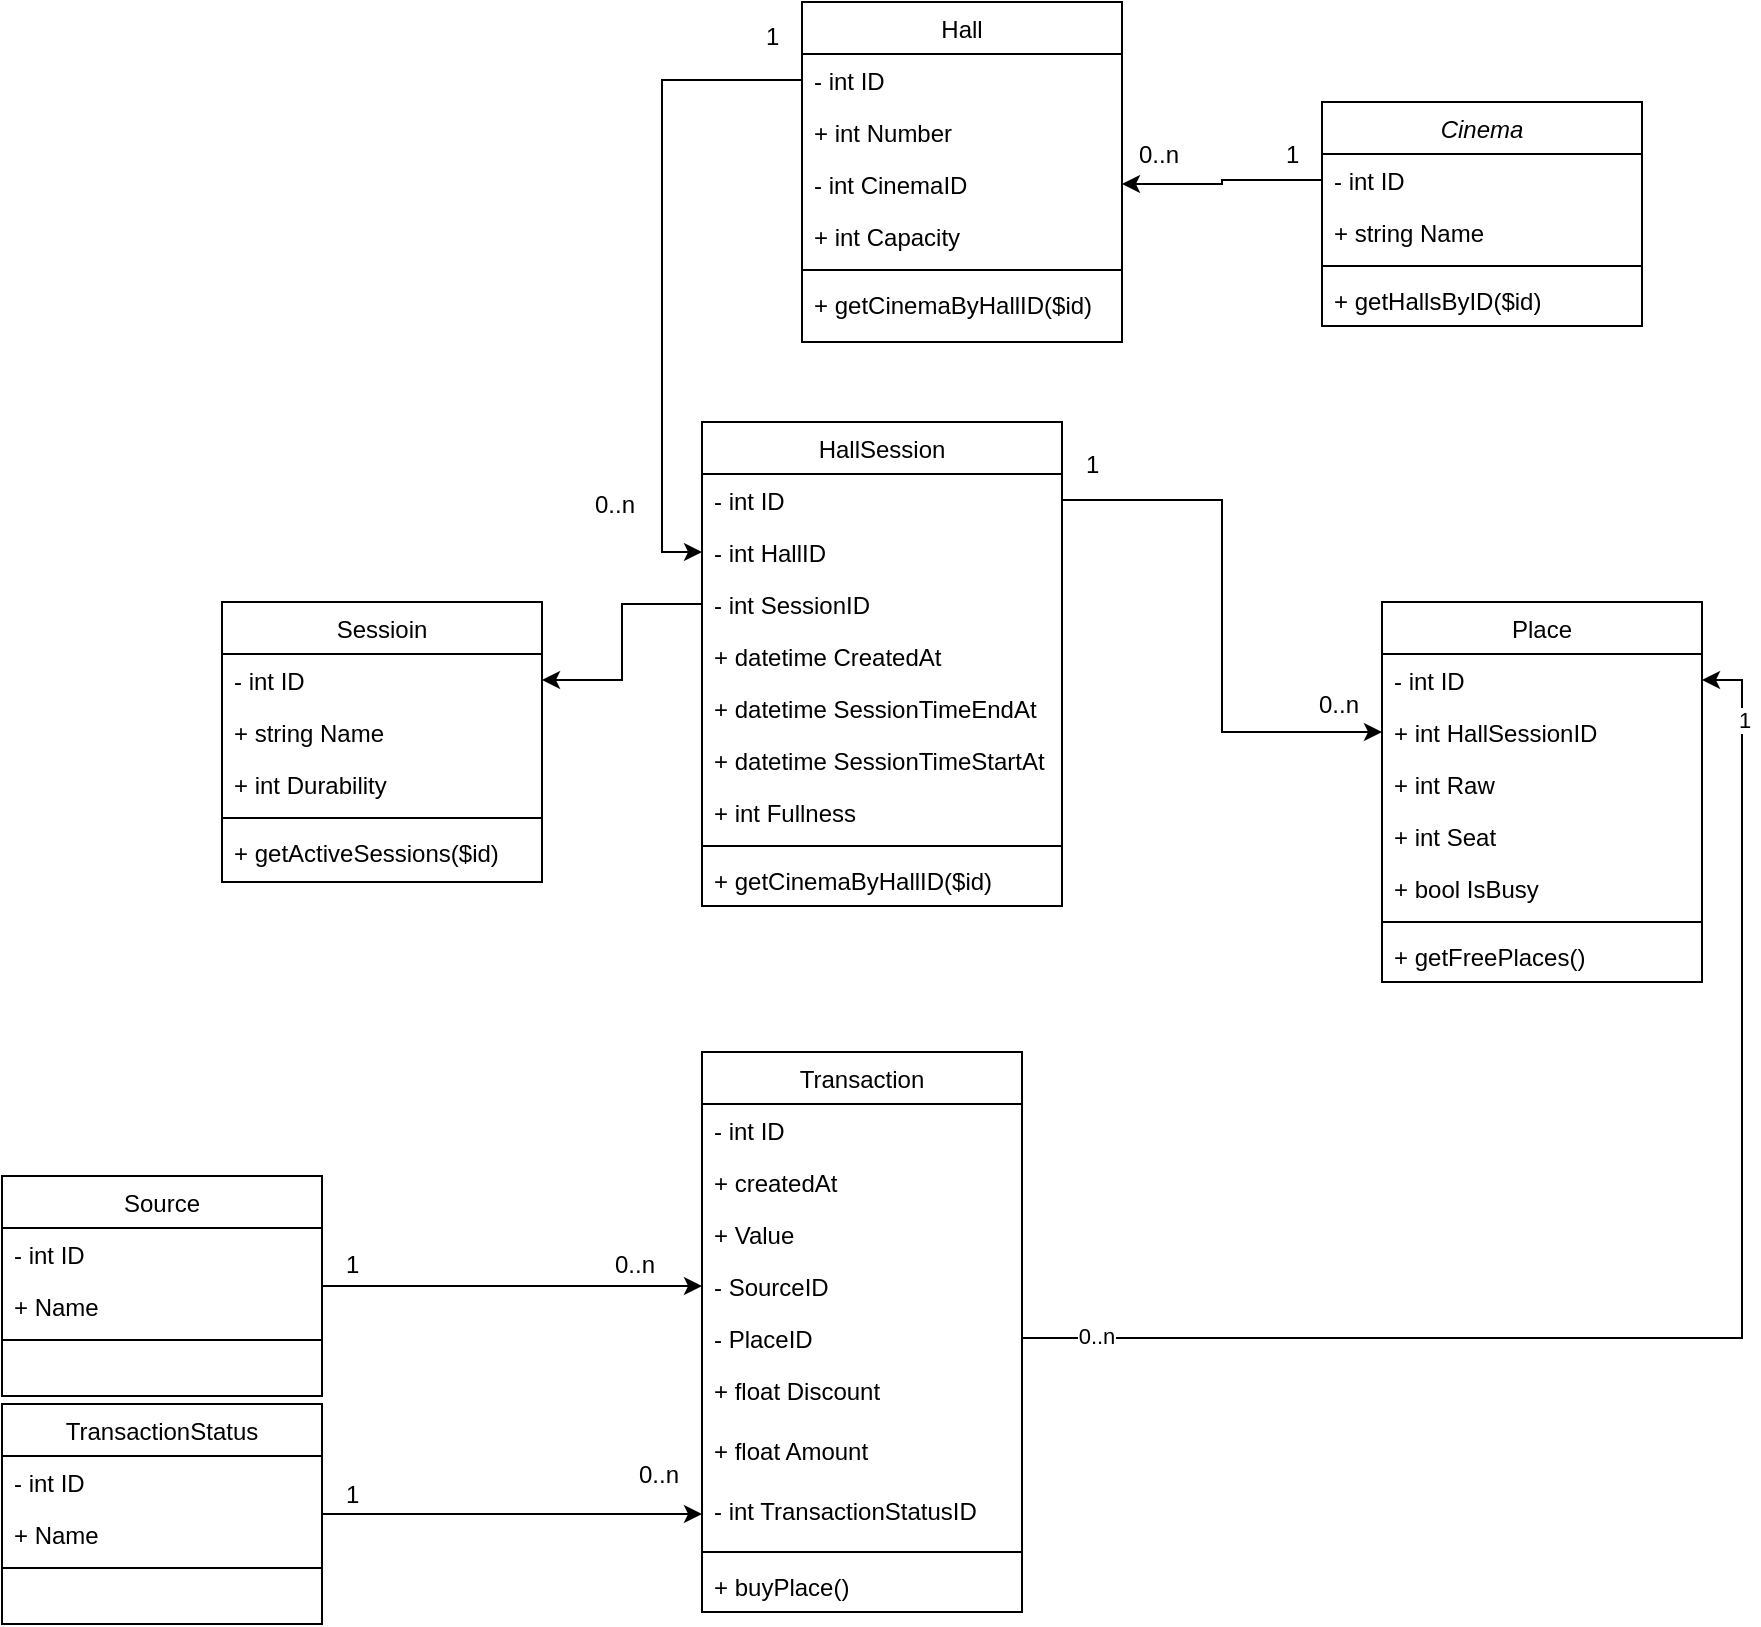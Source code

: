 <mxfile version="21.6.8" type="device">
  <diagram id="C5RBs43oDa-KdzZeNtuy" name="Page-1">
    <mxGraphModel dx="1572" dy="1040" grid="1" gridSize="10" guides="1" tooltips="1" connect="1" arrows="1" fold="1" page="1" pageScale="1" pageWidth="827" pageHeight="1169" math="0" shadow="0">
      <root>
        <mxCell id="WIyWlLk6GJQsqaUBKTNV-0" />
        <mxCell id="WIyWlLk6GJQsqaUBKTNV-1" parent="WIyWlLk6GJQsqaUBKTNV-0" />
        <mxCell id="zkfFHV4jXpPFQw0GAbJ--0" value="Сinema" style="swimlane;fontStyle=2;align=center;verticalAlign=top;childLayout=stackLayout;horizontal=1;startSize=26;horizontalStack=0;resizeParent=1;resizeLast=0;collapsible=1;marginBottom=0;rounded=0;shadow=0;strokeWidth=1;" parent="WIyWlLk6GJQsqaUBKTNV-1" vertex="1">
          <mxGeometry x="850" y="110" width="160" height="112" as="geometry">
            <mxRectangle x="230" y="140" width="160" height="26" as="alternateBounds" />
          </mxGeometry>
        </mxCell>
        <mxCell id="zkfFHV4jXpPFQw0GAbJ--1" value="- int ID" style="text;align=left;verticalAlign=top;spacingLeft=4;spacingRight=4;overflow=hidden;rotatable=0;points=[[0,0.5],[1,0.5]];portConstraint=eastwest;" parent="zkfFHV4jXpPFQw0GAbJ--0" vertex="1">
          <mxGeometry y="26" width="160" height="26" as="geometry" />
        </mxCell>
        <mxCell id="zkfFHV4jXpPFQw0GAbJ--2" value="+ string Name" style="text;align=left;verticalAlign=top;spacingLeft=4;spacingRight=4;overflow=hidden;rotatable=0;points=[[0,0.5],[1,0.5]];portConstraint=eastwest;rounded=0;shadow=0;html=0;" parent="zkfFHV4jXpPFQw0GAbJ--0" vertex="1">
          <mxGeometry y="52" width="160" height="26" as="geometry" />
        </mxCell>
        <mxCell id="zkfFHV4jXpPFQw0GAbJ--4" value="" style="line;html=1;strokeWidth=1;align=left;verticalAlign=middle;spacingTop=-1;spacingLeft=3;spacingRight=3;rotatable=0;labelPosition=right;points=[];portConstraint=eastwest;" parent="zkfFHV4jXpPFQw0GAbJ--0" vertex="1">
          <mxGeometry y="78" width="160" height="8" as="geometry" />
        </mxCell>
        <mxCell id="zkfFHV4jXpPFQw0GAbJ--5" value="+ getHallsByID($id)" style="text;align=left;verticalAlign=top;spacingLeft=4;spacingRight=4;overflow=hidden;rotatable=0;points=[[0,0.5],[1,0.5]];portConstraint=eastwest;" parent="zkfFHV4jXpPFQw0GAbJ--0" vertex="1">
          <mxGeometry y="86" width="160" height="26" as="geometry" />
        </mxCell>
        <mxCell id="zkfFHV4jXpPFQw0GAbJ--13" value="Sessioin" style="swimlane;fontStyle=0;align=center;verticalAlign=top;childLayout=stackLayout;horizontal=1;startSize=26;horizontalStack=0;resizeParent=1;resizeLast=0;collapsible=1;marginBottom=0;rounded=0;shadow=0;strokeWidth=1;" parent="WIyWlLk6GJQsqaUBKTNV-1" vertex="1">
          <mxGeometry x="300" y="360" width="160" height="140" as="geometry">
            <mxRectangle x="340" y="380" width="170" height="26" as="alternateBounds" />
          </mxGeometry>
        </mxCell>
        <mxCell id="zkfFHV4jXpPFQw0GAbJ--14" value="- int ID" style="text;align=left;verticalAlign=top;spacingLeft=4;spacingRight=4;overflow=hidden;rotatable=0;points=[[0,0.5],[1,0.5]];portConstraint=eastwest;" parent="zkfFHV4jXpPFQw0GAbJ--13" vertex="1">
          <mxGeometry y="26" width="160" height="26" as="geometry" />
        </mxCell>
        <mxCell id="HJXliaOZWuN8MHhzhVRZ-0" value="+ string Name" style="text;align=left;verticalAlign=top;spacingLeft=4;spacingRight=4;overflow=hidden;rotatable=0;points=[[0,0.5],[1,0.5]];portConstraint=eastwest;" parent="zkfFHV4jXpPFQw0GAbJ--13" vertex="1">
          <mxGeometry y="52" width="160" height="26" as="geometry" />
        </mxCell>
        <mxCell id="HJXliaOZWuN8MHhzhVRZ-1" value="+ int Durability" style="text;align=left;verticalAlign=top;spacingLeft=4;spacingRight=4;overflow=hidden;rotatable=0;points=[[0,0.5],[1,0.5]];portConstraint=eastwest;" parent="zkfFHV4jXpPFQw0GAbJ--13" vertex="1">
          <mxGeometry y="78" width="160" height="26" as="geometry" />
        </mxCell>
        <mxCell id="zkfFHV4jXpPFQw0GAbJ--15" value="" style="line;html=1;strokeWidth=1;align=left;verticalAlign=middle;spacingTop=-1;spacingLeft=3;spacingRight=3;rotatable=0;labelPosition=right;points=[];portConstraint=eastwest;" parent="zkfFHV4jXpPFQw0GAbJ--13" vertex="1">
          <mxGeometry y="104" width="160" height="8" as="geometry" />
        </mxCell>
        <mxCell id="HJXliaOZWuN8MHhzhVRZ-2" value="+ getActiveSessions($id)" style="text;align=left;verticalAlign=top;spacingLeft=4;spacingRight=4;overflow=hidden;rotatable=0;points=[[0,0.5],[1,0.5]];portConstraint=eastwest;" parent="zkfFHV4jXpPFQw0GAbJ--13" vertex="1">
          <mxGeometry y="112" width="160" height="26" as="geometry" />
        </mxCell>
        <mxCell id="zkfFHV4jXpPFQw0GAbJ--17" value="Hall" style="swimlane;fontStyle=0;align=center;verticalAlign=top;childLayout=stackLayout;horizontal=1;startSize=26;horizontalStack=0;resizeParent=1;resizeLast=0;collapsible=1;marginBottom=0;rounded=0;shadow=0;strokeWidth=1;" parent="WIyWlLk6GJQsqaUBKTNV-1" vertex="1">
          <mxGeometry x="590" y="60" width="160" height="170" as="geometry">
            <mxRectangle x="550" y="140" width="160" height="26" as="alternateBounds" />
          </mxGeometry>
        </mxCell>
        <mxCell id="zkfFHV4jXpPFQw0GAbJ--18" value="- int ID" style="text;align=left;verticalAlign=top;spacingLeft=4;spacingRight=4;overflow=hidden;rotatable=0;points=[[0,0.5],[1,0.5]];portConstraint=eastwest;" parent="zkfFHV4jXpPFQw0GAbJ--17" vertex="1">
          <mxGeometry y="26" width="160" height="26" as="geometry" />
        </mxCell>
        <mxCell id="zkfFHV4jXpPFQw0GAbJ--19" value="+ int Number" style="text;align=left;verticalAlign=top;spacingLeft=4;spacingRight=4;overflow=hidden;rotatable=0;points=[[0,0.5],[1,0.5]];portConstraint=eastwest;rounded=0;shadow=0;html=0;" parent="zkfFHV4jXpPFQw0GAbJ--17" vertex="1">
          <mxGeometry y="52" width="160" height="26" as="geometry" />
        </mxCell>
        <mxCell id="zkfFHV4jXpPFQw0GAbJ--20" value="- int CinemaID" style="text;align=left;verticalAlign=top;spacingLeft=4;spacingRight=4;overflow=hidden;rotatable=0;points=[[0,0.5],[1,0.5]];portConstraint=eastwest;rounded=0;shadow=0;html=0;" parent="zkfFHV4jXpPFQw0GAbJ--17" vertex="1">
          <mxGeometry y="78" width="160" height="26" as="geometry" />
        </mxCell>
        <mxCell id="HJXliaOZWuN8MHhzhVRZ-3" value="+ int Сapacity" style="text;align=left;verticalAlign=top;spacingLeft=4;spacingRight=4;overflow=hidden;rotatable=0;points=[[0,0.5],[1,0.5]];portConstraint=eastwest;rounded=0;shadow=0;html=0;" parent="zkfFHV4jXpPFQw0GAbJ--17" vertex="1">
          <mxGeometry y="104" width="160" height="26" as="geometry" />
        </mxCell>
        <mxCell id="zkfFHV4jXpPFQw0GAbJ--23" value="" style="line;html=1;strokeWidth=1;align=left;verticalAlign=middle;spacingTop=-1;spacingLeft=3;spacingRight=3;rotatable=0;labelPosition=right;points=[];portConstraint=eastwest;" parent="zkfFHV4jXpPFQw0GAbJ--17" vertex="1">
          <mxGeometry y="130" width="160" height="8" as="geometry" />
        </mxCell>
        <mxCell id="zkfFHV4jXpPFQw0GAbJ--24" value="+ getCinemaByHallID($id)" style="text;align=left;verticalAlign=top;spacingLeft=4;spacingRight=4;overflow=hidden;rotatable=0;points=[[0,0.5],[1,0.5]];portConstraint=eastwest;" parent="zkfFHV4jXpPFQw0GAbJ--17" vertex="1">
          <mxGeometry y="138" width="160" height="26" as="geometry" />
        </mxCell>
        <mxCell id="HJXliaOZWuN8MHhzhVRZ-4" value="Transaction" style="swimlane;fontStyle=0;align=center;verticalAlign=top;childLayout=stackLayout;horizontal=1;startSize=26;horizontalStack=0;resizeParent=1;resizeLast=0;collapsible=1;marginBottom=0;rounded=0;shadow=0;strokeWidth=1;" parent="WIyWlLk6GJQsqaUBKTNV-1" vertex="1">
          <mxGeometry x="540" y="585" width="160" height="280" as="geometry">
            <mxRectangle x="340" y="380" width="170" height="26" as="alternateBounds" />
          </mxGeometry>
        </mxCell>
        <mxCell id="HJXliaOZWuN8MHhzhVRZ-5" value="- int ID" style="text;align=left;verticalAlign=top;spacingLeft=4;spacingRight=4;overflow=hidden;rotatable=0;points=[[0,0.5],[1,0.5]];portConstraint=eastwest;" parent="HJXliaOZWuN8MHhzhVRZ-4" vertex="1">
          <mxGeometry y="26" width="160" height="26" as="geometry" />
        </mxCell>
        <mxCell id="HJXliaOZWuN8MHhzhVRZ-6" value="+ createdAt" style="text;align=left;verticalAlign=top;spacingLeft=4;spacingRight=4;overflow=hidden;rotatable=0;points=[[0,0.5],[1,0.5]];portConstraint=eastwest;" parent="HJXliaOZWuN8MHhzhVRZ-4" vertex="1">
          <mxGeometry y="52" width="160" height="26" as="geometry" />
        </mxCell>
        <mxCell id="HJXliaOZWuN8MHhzhVRZ-7" value="+ Value" style="text;align=left;verticalAlign=top;spacingLeft=4;spacingRight=4;overflow=hidden;rotatable=0;points=[[0,0.5],[1,0.5]];portConstraint=eastwest;" parent="HJXliaOZWuN8MHhzhVRZ-4" vertex="1">
          <mxGeometry y="78" width="160" height="26" as="geometry" />
        </mxCell>
        <mxCell id="HJXliaOZWuN8MHhzhVRZ-10" value="- SourceID" style="text;align=left;verticalAlign=top;spacingLeft=4;spacingRight=4;overflow=hidden;rotatable=0;points=[[0,0.5],[1,0.5]];portConstraint=eastwest;" parent="HJXliaOZWuN8MHhzhVRZ-4" vertex="1">
          <mxGeometry y="104" width="160" height="26" as="geometry" />
        </mxCell>
        <mxCell id="HJXliaOZWuN8MHhzhVRZ-41" value="- PlaceID" style="text;align=left;verticalAlign=top;spacingLeft=4;spacingRight=4;overflow=hidden;rotatable=0;points=[[0,0.5],[1,0.5]];portConstraint=eastwest;" parent="HJXliaOZWuN8MHhzhVRZ-4" vertex="1">
          <mxGeometry y="130" width="160" height="26" as="geometry" />
        </mxCell>
        <mxCell id="HJXliaOZWuN8MHhzhVRZ-22" value="+ float Discount" style="text;align=left;verticalAlign=top;spacingLeft=4;spacingRight=4;overflow=hidden;rotatable=0;points=[[0,0.5],[1,0.5]];portConstraint=eastwest;" parent="HJXliaOZWuN8MHhzhVRZ-4" vertex="1">
          <mxGeometry y="156" width="160" height="30" as="geometry" />
        </mxCell>
        <mxCell id="HJXliaOZWuN8MHhzhVRZ-24" value="+ float Amount" style="text;align=left;verticalAlign=top;spacingLeft=4;spacingRight=4;overflow=hidden;rotatable=0;points=[[0,0.5],[1,0.5]];portConstraint=eastwest;" parent="HJXliaOZWuN8MHhzhVRZ-4" vertex="1">
          <mxGeometry y="186" width="160" height="30" as="geometry" />
        </mxCell>
        <mxCell id="HJXliaOZWuN8MHhzhVRZ-32" value="- int TransactionStatusID" style="text;align=left;verticalAlign=top;spacingLeft=4;spacingRight=4;overflow=hidden;rotatable=0;points=[[0,0.5],[1,0.5]];portConstraint=eastwest;" parent="HJXliaOZWuN8MHhzhVRZ-4" vertex="1">
          <mxGeometry y="216" width="160" height="30" as="geometry" />
        </mxCell>
        <mxCell id="HJXliaOZWuN8MHhzhVRZ-8" value="" style="line;html=1;strokeWidth=1;align=left;verticalAlign=middle;spacingTop=-1;spacingLeft=3;spacingRight=3;rotatable=0;labelPosition=right;points=[];portConstraint=eastwest;" parent="HJXliaOZWuN8MHhzhVRZ-4" vertex="1">
          <mxGeometry y="246" width="160" height="8" as="geometry" />
        </mxCell>
        <mxCell id="HJXliaOZWuN8MHhzhVRZ-9" value="+ buyPlace()" style="text;align=left;verticalAlign=top;spacingLeft=4;spacingRight=4;overflow=hidden;rotatable=0;points=[[0,0.5],[1,0.5]];portConstraint=eastwest;" parent="HJXliaOZWuN8MHhzhVRZ-4" vertex="1">
          <mxGeometry y="254" width="160" height="26" as="geometry" />
        </mxCell>
        <mxCell id="HJXliaOZWuN8MHhzhVRZ-18" value="" style="edgeStyle=orthogonalEdgeStyle;rounded=0;orthogonalLoop=1;jettySize=auto;html=1;entryX=0;entryY=0.5;entryDx=0;entryDy=0;" parent="WIyWlLk6GJQsqaUBKTNV-1" source="HJXliaOZWuN8MHhzhVRZ-11" target="HJXliaOZWuN8MHhzhVRZ-10" edge="1">
          <mxGeometry relative="1" as="geometry" />
        </mxCell>
        <mxCell id="HJXliaOZWuN8MHhzhVRZ-11" value="Source" style="swimlane;fontStyle=0;align=center;verticalAlign=top;childLayout=stackLayout;horizontal=1;startSize=26;horizontalStack=0;resizeParent=1;resizeLast=0;collapsible=1;marginBottom=0;rounded=0;shadow=0;strokeWidth=1;" parent="WIyWlLk6GJQsqaUBKTNV-1" vertex="1">
          <mxGeometry x="190" y="647" width="160" height="110" as="geometry">
            <mxRectangle x="340" y="380" width="170" height="26" as="alternateBounds" />
          </mxGeometry>
        </mxCell>
        <mxCell id="HJXliaOZWuN8MHhzhVRZ-12" value="- int ID" style="text;align=left;verticalAlign=top;spacingLeft=4;spacingRight=4;overflow=hidden;rotatable=0;points=[[0,0.5],[1,0.5]];portConstraint=eastwest;" parent="HJXliaOZWuN8MHhzhVRZ-11" vertex="1">
          <mxGeometry y="26" width="160" height="26" as="geometry" />
        </mxCell>
        <mxCell id="HJXliaOZWuN8MHhzhVRZ-13" value="+ Name" style="text;align=left;verticalAlign=top;spacingLeft=4;spacingRight=4;overflow=hidden;rotatable=0;points=[[0,0.5],[1,0.5]];portConstraint=eastwest;" parent="HJXliaOZWuN8MHhzhVRZ-11" vertex="1">
          <mxGeometry y="52" width="160" height="26" as="geometry" />
        </mxCell>
        <mxCell id="HJXliaOZWuN8MHhzhVRZ-16" value="" style="line;html=1;strokeWidth=1;align=left;verticalAlign=middle;spacingTop=-1;spacingLeft=3;spacingRight=3;rotatable=0;labelPosition=right;points=[];portConstraint=eastwest;" parent="HJXliaOZWuN8MHhzhVRZ-11" vertex="1">
          <mxGeometry y="78" width="160" height="8" as="geometry" />
        </mxCell>
        <mxCell id="HJXliaOZWuN8MHhzhVRZ-19" value="1" style="resizable=0;align=left;verticalAlign=bottom;labelBackgroundColor=none;fontSize=12;" parent="WIyWlLk6GJQsqaUBKTNV-1" connectable="0" vertex="1">
          <mxGeometry x="360" y="699.999" as="geometry" />
        </mxCell>
        <mxCell id="HJXliaOZWuN8MHhzhVRZ-20" value="0..n" style="resizable=0;align=right;verticalAlign=bottom;labelBackgroundColor=none;fontSize=12;" parent="WIyWlLk6GJQsqaUBKTNV-1" connectable="0" vertex="1">
          <mxGeometry x="517.996" y="699.999" as="geometry" />
        </mxCell>
        <mxCell id="HJXliaOZWuN8MHhzhVRZ-25" value="HallSession" style="swimlane;fontStyle=0;align=center;verticalAlign=top;childLayout=stackLayout;horizontal=1;startSize=26;horizontalStack=0;resizeParent=1;resizeLast=0;collapsible=1;marginBottom=0;rounded=0;shadow=0;strokeWidth=1;" parent="WIyWlLk6GJQsqaUBKTNV-1" vertex="1">
          <mxGeometry x="540" y="270" width="180" height="242" as="geometry">
            <mxRectangle x="550" y="140" width="160" height="26" as="alternateBounds" />
          </mxGeometry>
        </mxCell>
        <mxCell id="HJXliaOZWuN8MHhzhVRZ-26" value="- int ID" style="text;align=left;verticalAlign=top;spacingLeft=4;spacingRight=4;overflow=hidden;rotatable=0;points=[[0,0.5],[1,0.5]];portConstraint=eastwest;" parent="HJXliaOZWuN8MHhzhVRZ-25" vertex="1">
          <mxGeometry y="26" width="180" height="26" as="geometry" />
        </mxCell>
        <mxCell id="HJXliaOZWuN8MHhzhVRZ-27" value="- int HallID" style="text;align=left;verticalAlign=top;spacingLeft=4;spacingRight=4;overflow=hidden;rotatable=0;points=[[0,0.5],[1,0.5]];portConstraint=eastwest;rounded=0;shadow=0;html=0;" parent="HJXliaOZWuN8MHhzhVRZ-25" vertex="1">
          <mxGeometry y="52" width="180" height="26" as="geometry" />
        </mxCell>
        <mxCell id="HJXliaOZWuN8MHhzhVRZ-28" value="- int SessionID" style="text;align=left;verticalAlign=top;spacingLeft=4;spacingRight=4;overflow=hidden;rotatable=0;points=[[0,0.5],[1,0.5]];portConstraint=eastwest;rounded=0;shadow=0;html=0;" parent="HJXliaOZWuN8MHhzhVRZ-25" vertex="1">
          <mxGeometry y="78" width="180" height="26" as="geometry" />
        </mxCell>
        <mxCell id="TGFWDuXKgam0CpDOQCX--0" value="+ datetime CreatedAt" style="text;align=left;verticalAlign=top;spacingLeft=4;spacingRight=4;overflow=hidden;rotatable=0;points=[[0,0.5],[1,0.5]];portConstraint=eastwest;rounded=0;shadow=0;html=0;" vertex="1" parent="HJXliaOZWuN8MHhzhVRZ-25">
          <mxGeometry y="104" width="180" height="26" as="geometry" />
        </mxCell>
        <mxCell id="TGFWDuXKgam0CpDOQCX--2" value="+ datetime SessionTimeEndAt" style="text;align=left;verticalAlign=top;spacingLeft=4;spacingRight=4;overflow=hidden;rotatable=0;points=[[0,0.5],[1,0.5]];portConstraint=eastwest;rounded=0;shadow=0;html=0;" vertex="1" parent="HJXliaOZWuN8MHhzhVRZ-25">
          <mxGeometry y="130" width="180" height="26" as="geometry" />
        </mxCell>
        <mxCell id="TGFWDuXKgam0CpDOQCX--1" value="+ datetime SessionTimeStartAt" style="text;align=left;verticalAlign=top;spacingLeft=4;spacingRight=4;overflow=hidden;rotatable=0;points=[[0,0.5],[1,0.5]];portConstraint=eastwest;rounded=0;shadow=0;html=0;" vertex="1" parent="HJXliaOZWuN8MHhzhVRZ-25">
          <mxGeometry y="156" width="180" height="26" as="geometry" />
        </mxCell>
        <mxCell id="HJXliaOZWuN8MHhzhVRZ-29" value="+ int Fullness" style="text;align=left;verticalAlign=top;spacingLeft=4;spacingRight=4;overflow=hidden;rotatable=0;points=[[0,0.5],[1,0.5]];portConstraint=eastwest;rounded=0;shadow=0;html=0;" parent="HJXliaOZWuN8MHhzhVRZ-25" vertex="1">
          <mxGeometry y="182" width="180" height="26" as="geometry" />
        </mxCell>
        <mxCell id="HJXliaOZWuN8MHhzhVRZ-30" value="" style="line;html=1;strokeWidth=1;align=left;verticalAlign=middle;spacingTop=-1;spacingLeft=3;spacingRight=3;rotatable=0;labelPosition=right;points=[];portConstraint=eastwest;" parent="HJXliaOZWuN8MHhzhVRZ-25" vertex="1">
          <mxGeometry y="208" width="180" height="8" as="geometry" />
        </mxCell>
        <mxCell id="HJXliaOZWuN8MHhzhVRZ-31" value="+ getCinemaByHallID($id)" style="text;align=left;verticalAlign=top;spacingLeft=4;spacingRight=4;overflow=hidden;rotatable=0;points=[[0,0.5],[1,0.5]];portConstraint=eastwest;" parent="HJXliaOZWuN8MHhzhVRZ-25" vertex="1">
          <mxGeometry y="216" width="180" height="26" as="geometry" />
        </mxCell>
        <mxCell id="HJXliaOZWuN8MHhzhVRZ-37" style="edgeStyle=orthogonalEdgeStyle;rounded=0;orthogonalLoop=1;jettySize=auto;html=1;entryX=0;entryY=0.5;entryDx=0;entryDy=0;" parent="WIyWlLk6GJQsqaUBKTNV-1" source="HJXliaOZWuN8MHhzhVRZ-33" target="HJXliaOZWuN8MHhzhVRZ-32" edge="1">
          <mxGeometry relative="1" as="geometry" />
        </mxCell>
        <mxCell id="HJXliaOZWuN8MHhzhVRZ-33" value="TransactionStatus" style="swimlane;fontStyle=0;align=center;verticalAlign=top;childLayout=stackLayout;horizontal=1;startSize=26;horizontalStack=0;resizeParent=1;resizeLast=0;collapsible=1;marginBottom=0;rounded=0;shadow=0;strokeWidth=1;" parent="WIyWlLk6GJQsqaUBKTNV-1" vertex="1">
          <mxGeometry x="190" y="761" width="160" height="110" as="geometry">
            <mxRectangle x="340" y="380" width="170" height="26" as="alternateBounds" />
          </mxGeometry>
        </mxCell>
        <mxCell id="HJXliaOZWuN8MHhzhVRZ-34" value="- int ID" style="text;align=left;verticalAlign=top;spacingLeft=4;spacingRight=4;overflow=hidden;rotatable=0;points=[[0,0.5],[1,0.5]];portConstraint=eastwest;" parent="HJXliaOZWuN8MHhzhVRZ-33" vertex="1">
          <mxGeometry y="26" width="160" height="26" as="geometry" />
        </mxCell>
        <mxCell id="HJXliaOZWuN8MHhzhVRZ-35" value="+ Name" style="text;align=left;verticalAlign=top;spacingLeft=4;spacingRight=4;overflow=hidden;rotatable=0;points=[[0,0.5],[1,0.5]];portConstraint=eastwest;" parent="HJXliaOZWuN8MHhzhVRZ-33" vertex="1">
          <mxGeometry y="52" width="160" height="26" as="geometry" />
        </mxCell>
        <mxCell id="HJXliaOZWuN8MHhzhVRZ-36" value="" style="line;html=1;strokeWidth=1;align=left;verticalAlign=middle;spacingTop=-1;spacingLeft=3;spacingRight=3;rotatable=0;labelPosition=right;points=[];portConstraint=eastwest;" parent="HJXliaOZWuN8MHhzhVRZ-33" vertex="1">
          <mxGeometry y="78" width="160" height="8" as="geometry" />
        </mxCell>
        <mxCell id="HJXliaOZWuN8MHhzhVRZ-38" value="1" style="resizable=0;align=left;verticalAlign=bottom;labelBackgroundColor=none;fontSize=12;" parent="WIyWlLk6GJQsqaUBKTNV-1" connectable="0" vertex="1">
          <mxGeometry x="360" y="814.999" as="geometry" />
        </mxCell>
        <mxCell id="HJXliaOZWuN8MHhzhVRZ-39" value="0..n" style="resizable=0;align=right;verticalAlign=bottom;labelBackgroundColor=none;fontSize=12;" parent="WIyWlLk6GJQsqaUBKTNV-1" connectable="0" vertex="1">
          <mxGeometry x="529.996" y="804.999" as="geometry" />
        </mxCell>
        <mxCell id="HJXliaOZWuN8MHhzhVRZ-42" style="edgeStyle=orthogonalEdgeStyle;rounded=0;orthogonalLoop=1;jettySize=auto;html=1;entryX=1;entryY=0.5;entryDx=0;entryDy=0;" parent="WIyWlLk6GJQsqaUBKTNV-1" source="HJXliaOZWuN8MHhzhVRZ-41" target="HJXliaOZWuN8MHhzhVRZ-46" edge="1">
          <mxGeometry relative="1" as="geometry" />
        </mxCell>
        <mxCell id="TGFWDuXKgam0CpDOQCX--3" value="0..n" style="edgeLabel;html=1;align=center;verticalAlign=middle;resizable=0;points=[];" vertex="1" connectable="0" parent="HJXliaOZWuN8MHhzhVRZ-42">
          <mxGeometry x="-0.897" y="1" relative="1" as="geometry">
            <mxPoint as="offset" />
          </mxGeometry>
        </mxCell>
        <mxCell id="TGFWDuXKgam0CpDOQCX--4" value="1" style="edgeLabel;html=1;align=center;verticalAlign=middle;resizable=0;points=[];" vertex="1" connectable="0" parent="HJXliaOZWuN8MHhzhVRZ-42">
          <mxGeometry x="0.887" y="-1" relative="1" as="geometry">
            <mxPoint as="offset" />
          </mxGeometry>
        </mxCell>
        <mxCell id="HJXliaOZWuN8MHhzhVRZ-44" style="edgeStyle=orthogonalEdgeStyle;rounded=0;orthogonalLoop=1;jettySize=auto;html=1;entryX=1;entryY=0.5;entryDx=0;entryDy=0;" parent="WIyWlLk6GJQsqaUBKTNV-1" source="HJXliaOZWuN8MHhzhVRZ-28" target="zkfFHV4jXpPFQw0GAbJ--14" edge="1">
          <mxGeometry relative="1" as="geometry" />
        </mxCell>
        <mxCell id="HJXliaOZWuN8MHhzhVRZ-45" value="Place" style="swimlane;fontStyle=0;align=center;verticalAlign=top;childLayout=stackLayout;horizontal=1;startSize=26;horizontalStack=0;resizeParent=1;resizeLast=0;collapsible=1;marginBottom=0;rounded=0;shadow=0;strokeWidth=1;" parent="WIyWlLk6GJQsqaUBKTNV-1" vertex="1">
          <mxGeometry x="880" y="360" width="160" height="190" as="geometry">
            <mxRectangle x="340" y="380" width="170" height="26" as="alternateBounds" />
          </mxGeometry>
        </mxCell>
        <mxCell id="HJXliaOZWuN8MHhzhVRZ-46" value="- int ID" style="text;align=left;verticalAlign=top;spacingLeft=4;spacingRight=4;overflow=hidden;rotatable=0;points=[[0,0.5],[1,0.5]];portConstraint=eastwest;" parent="HJXliaOZWuN8MHhzhVRZ-45" vertex="1">
          <mxGeometry y="26" width="160" height="26" as="geometry" />
        </mxCell>
        <mxCell id="HJXliaOZWuN8MHhzhVRZ-56" value="+ int HallSessionID" style="text;align=left;verticalAlign=top;spacingLeft=4;spacingRight=4;overflow=hidden;rotatable=0;points=[[0,0.5],[1,0.5]];portConstraint=eastwest;" parent="HJXliaOZWuN8MHhzhVRZ-45" vertex="1">
          <mxGeometry y="52" width="160" height="26" as="geometry" />
        </mxCell>
        <mxCell id="HJXliaOZWuN8MHhzhVRZ-47" value="+ int Raw" style="text;align=left;verticalAlign=top;spacingLeft=4;spacingRight=4;overflow=hidden;rotatable=0;points=[[0,0.5],[1,0.5]];portConstraint=eastwest;" parent="HJXliaOZWuN8MHhzhVRZ-45" vertex="1">
          <mxGeometry y="78" width="160" height="26" as="geometry" />
        </mxCell>
        <mxCell id="HJXliaOZWuN8MHhzhVRZ-48" value="+ int Seat" style="text;align=left;verticalAlign=top;spacingLeft=4;spacingRight=4;overflow=hidden;rotatable=0;points=[[0,0.5],[1,0.5]];portConstraint=eastwest;" parent="HJXliaOZWuN8MHhzhVRZ-45" vertex="1">
          <mxGeometry y="104" width="160" height="26" as="geometry" />
        </mxCell>
        <mxCell id="HJXliaOZWuN8MHhzhVRZ-51" value="+ bool IsBusy" style="text;align=left;verticalAlign=top;spacingLeft=4;spacingRight=4;overflow=hidden;rotatable=0;points=[[0,0.5],[1,0.5]];portConstraint=eastwest;" parent="HJXliaOZWuN8MHhzhVRZ-45" vertex="1">
          <mxGeometry y="130" width="160" height="26" as="geometry" />
        </mxCell>
        <mxCell id="HJXliaOZWuN8MHhzhVRZ-49" value="" style="line;html=1;strokeWidth=1;align=left;verticalAlign=middle;spacingTop=-1;spacingLeft=3;spacingRight=3;rotatable=0;labelPosition=right;points=[];portConstraint=eastwest;" parent="HJXliaOZWuN8MHhzhVRZ-45" vertex="1">
          <mxGeometry y="156" width="160" height="8" as="geometry" />
        </mxCell>
        <mxCell id="HJXliaOZWuN8MHhzhVRZ-50" value="+ getFreePlaces()" style="text;align=left;verticalAlign=top;spacingLeft=4;spacingRight=4;overflow=hidden;rotatable=0;points=[[0,0.5],[1,0.5]];portConstraint=eastwest;" parent="HJXliaOZWuN8MHhzhVRZ-45" vertex="1">
          <mxGeometry y="164" width="160" height="26" as="geometry" />
        </mxCell>
        <mxCell id="HJXliaOZWuN8MHhzhVRZ-57" style="edgeStyle=orthogonalEdgeStyle;rounded=0;orthogonalLoop=1;jettySize=auto;html=1;" parent="WIyWlLk6GJQsqaUBKTNV-1" source="HJXliaOZWuN8MHhzhVRZ-26" target="HJXliaOZWuN8MHhzhVRZ-56" edge="1">
          <mxGeometry relative="1" as="geometry" />
        </mxCell>
        <mxCell id="HJXliaOZWuN8MHhzhVRZ-59" value="1" style="resizable=0;align=left;verticalAlign=bottom;labelBackgroundColor=none;fontSize=12;" parent="WIyWlLk6GJQsqaUBKTNV-1" connectable="0" vertex="1">
          <mxGeometry x="570" y="85.999" as="geometry" />
        </mxCell>
        <mxCell id="HJXliaOZWuN8MHhzhVRZ-60" value="0..n" style="resizable=0;align=right;verticalAlign=bottom;labelBackgroundColor=none;fontSize=12;" parent="WIyWlLk6GJQsqaUBKTNV-1" connectable="0" vertex="1">
          <mxGeometry x="507.996" y="319.999" as="geometry" />
        </mxCell>
        <mxCell id="HJXliaOZWuN8MHhzhVRZ-61" style="edgeStyle=orthogonalEdgeStyle;rounded=0;orthogonalLoop=1;jettySize=auto;html=1;entryX=1;entryY=0.5;entryDx=0;entryDy=0;" parent="WIyWlLk6GJQsqaUBKTNV-1" source="zkfFHV4jXpPFQw0GAbJ--1" target="zkfFHV4jXpPFQw0GAbJ--20" edge="1">
          <mxGeometry relative="1" as="geometry" />
        </mxCell>
        <mxCell id="HJXliaOZWuN8MHhzhVRZ-62" style="edgeStyle=orthogonalEdgeStyle;rounded=0;orthogonalLoop=1;jettySize=auto;html=1;entryX=0;entryY=0.5;entryDx=0;entryDy=0;" parent="WIyWlLk6GJQsqaUBKTNV-1" source="zkfFHV4jXpPFQw0GAbJ--18" target="HJXliaOZWuN8MHhzhVRZ-27" edge="1">
          <mxGeometry relative="1" as="geometry" />
        </mxCell>
        <mxCell id="HJXliaOZWuN8MHhzhVRZ-71" value="1" style="resizable=0;align=left;verticalAlign=bottom;labelBackgroundColor=none;fontSize=12;" parent="WIyWlLk6GJQsqaUBKTNV-1" connectable="0" vertex="1">
          <mxGeometry x="730" y="299.999" as="geometry" />
        </mxCell>
        <mxCell id="HJXliaOZWuN8MHhzhVRZ-72" value="0..n" style="resizable=0;align=right;verticalAlign=bottom;labelBackgroundColor=none;fontSize=12;" parent="WIyWlLk6GJQsqaUBKTNV-1" connectable="0" vertex="1">
          <mxGeometry x="779.996" y="144.999" as="geometry" />
        </mxCell>
        <mxCell id="HJXliaOZWuN8MHhzhVRZ-73" value="0..n" style="resizable=0;align=right;verticalAlign=bottom;labelBackgroundColor=none;fontSize=12;" parent="WIyWlLk6GJQsqaUBKTNV-1" connectable="0" vertex="1">
          <mxGeometry x="869.996" y="419.999" as="geometry" />
        </mxCell>
        <mxCell id="HJXliaOZWuN8MHhzhVRZ-74" value="1" style="resizable=0;align=left;verticalAlign=bottom;labelBackgroundColor=none;fontSize=12;" parent="WIyWlLk6GJQsqaUBKTNV-1" connectable="0" vertex="1">
          <mxGeometry x="830" y="144.999" as="geometry" />
        </mxCell>
      </root>
    </mxGraphModel>
  </diagram>
</mxfile>

